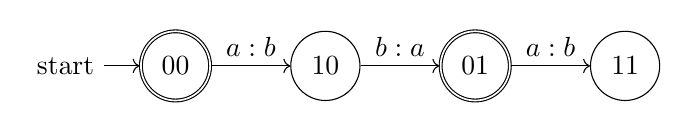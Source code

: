 \begin{tikzpicture}
    \node[state,initial,accepting] (00) {00};
    \node[state] (10) [right=of 00] {10};
    \node[state,accepting] (01) [right=of 10] {01};
    \node[state] (11) [right=of 01] {11};

    \path[->]
        (00) edge node [above] {$a:b$} (10)
        (10) edge node [above] {$b:a$} (01)
        (01) edge node [above] {$a:b$} (11);
\end{tikzpicture}
